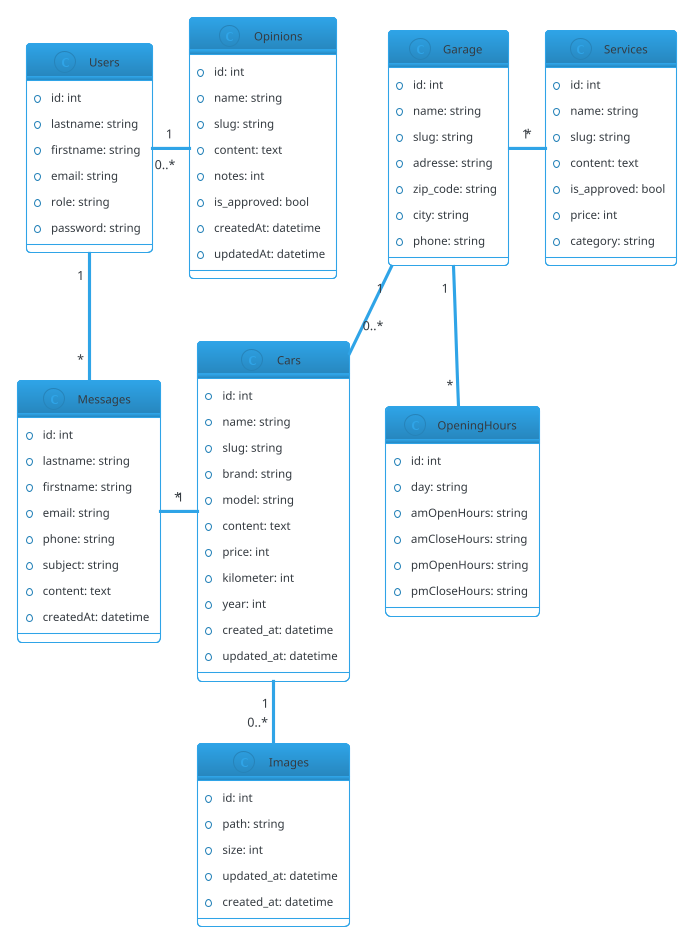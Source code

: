 @startuml
skinparam backgroundColor #FFFFFF
!theme cerulean-outline

class Garage {
    +id: int
    +name: string
    +slug: string
    +adresse: string
    +zip_code: string
    +city: string
    +phone: string
}

class Cars {
    +id: int
    +name: string
    +slug: string
    +brand: string
    +model: string
    +content: text
    +price: int
    +kilometer: int
    +year: int
    +created_at: datetime
    +updated_at: datetime
}

class Images {
    +id: int
    +path: string
    +size: int
    +updated_at: datetime
    +created_at: datetime
}

class Users {
    +id: int
    +lastname: string
    +firstname: string
    +email: string
    +role: string
    +password: string
}

class Messages {
    +id: int
    +lastname: string
    +firstname: string
    +email: string
    +phone: string
    +subject: string
    +content: text
    +createdAt: datetime
}

class Opinions {
    +id: int
    +name: string
    +slug: string
    +content: text
    +notes: int
    +is_approved: bool
    +createdAt: datetime
    +updatedAt: datetime
}

class Services {
    +id: int
    +name: string
    +slug: string
    +content: text
    +is_approved: bool
    +price: int
    +category: string
}

class OpeningHours {
    +id: int
    +day: string
    +amOpenHours: string
    +amCloseHours: string
    +pmOpenHours: string
    +pmCloseHours: string
}

Garage "1" -- "0..*" Cars
Cars "1" -- "0..*" Images
Messages "*" - "1" Cars
Users "1" - "0..*" Opinions
Users "1" -- "*" Messages
'Opinions "1" - "0..1" Garage
Garage "1" - "*" Services
Garage "1" -- "*" OpeningHours

@enduml